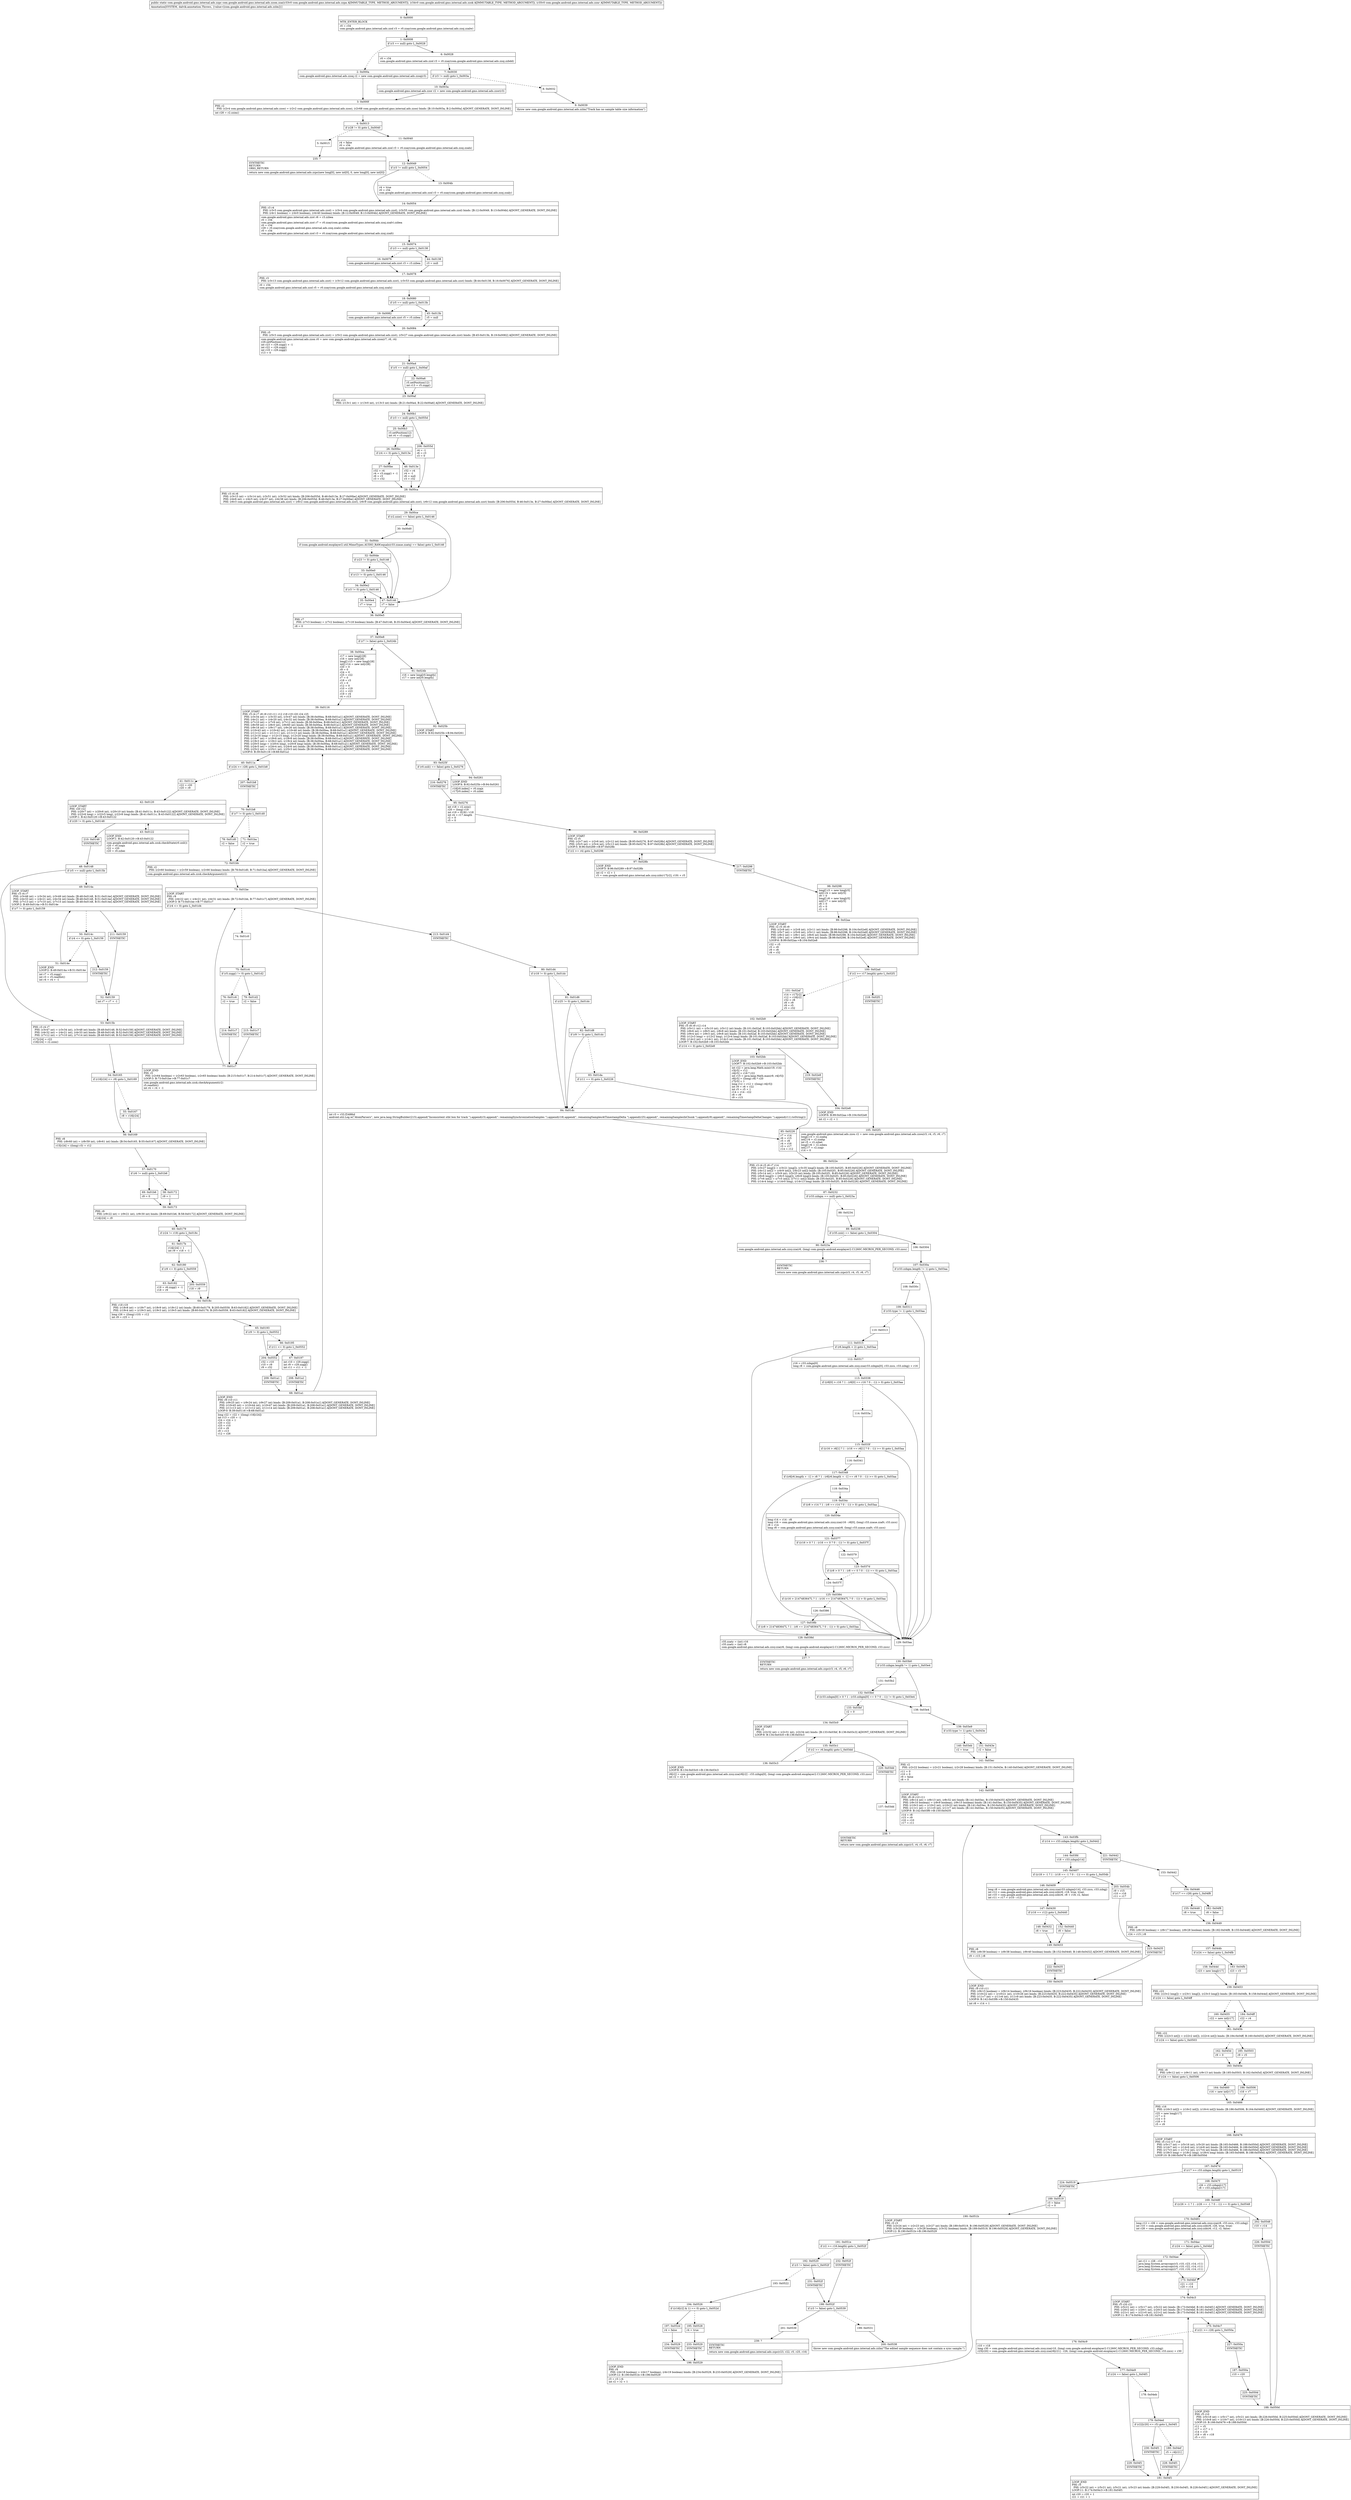 digraph "CFG forcom.google.android.gms.internal.ads.zzom.zza(Lcom\/google\/android\/gms\/internal\/ads\/zzpa;Lcom\/google\/android\/gms\/internal\/ads\/zzok;Lcom\/google\/android\/gms\/internal\/ads\/zznr;)Lcom\/google\/android\/gms\/internal\/ads\/zzpc;" {
Node_0 [shape=record,label="{0\:\ 0x0000|MTH_ENTER_BLOCK\l|r0 = r34\lcom.google.android.gms.internal.ads.zzol r3 = r0.zzay(com.google.android.gms.internal.ads.zzoj.zzalw)\l}"];
Node_1 [shape=record,label="{1\:\ 0x0008|if (r3 == null) goto L_0x0028\l}"];
Node_2 [shape=record,label="{2\:\ 0x000a|com.google.android.gms.internal.ads.zzoq r2 = new com.google.android.gms.internal.ads.zzoq(r3)\l}"];
Node_3 [shape=record,label="{3\:\ 0x000f|PHI: r2 \l  PHI: (r2v4 com.google.android.gms.internal.ads.zzoo) = (r2v2 com.google.android.gms.internal.ads.zzoo), (r2v68 com.google.android.gms.internal.ads.zzoo) binds: [B:10:0x003a, B:2:0x000a] A[DONT_GENERATE, DONT_INLINE]\l|int r28 = r2.zzim()\l}"];
Node_4 [shape=record,label="{4\:\ 0x0013|if (r28 != 0) goto L_0x0040\l}"];
Node_5 [shape=record,label="{5\:\ 0x0015}"];
Node_6 [shape=record,label="{6\:\ 0x0028|r0 = r34\lcom.google.android.gms.internal.ads.zzol r3 = r0.zzay(com.google.android.gms.internal.ads.zzoj.zzbdd)\l}"];
Node_7 [shape=record,label="{7\:\ 0x0030|if (r3 != null) goto L_0x003a\l}"];
Node_8 [shape=record,label="{8\:\ 0x0032}"];
Node_9 [shape=record,label="{9\:\ 0x0039|throw new com.google.android.gms.internal.ads.zzlm(\"Track has no sample table size information\")\l}"];
Node_10 [shape=record,label="{10\:\ 0x003a|com.google.android.gms.internal.ads.zzor r2 = new com.google.android.gms.internal.ads.zzor(r3)\l}"];
Node_11 [shape=record,label="{11\:\ 0x0040|r4 = false\lr0 = r34\lcom.google.android.gms.internal.ads.zzol r3 = r0.zzay(com.google.android.gms.internal.ads.zzoj.zzalx)\l}"];
Node_12 [shape=record,label="{12\:\ 0x0049|if (r3 != null) goto L_0x0054\l}"];
Node_13 [shape=record,label="{13\:\ 0x004b|r4 = true\lr0 = r34\lcom.google.android.gms.internal.ads.zzol r3 = r0.zzay(com.google.android.gms.internal.ads.zzoj.zzaly)\l}"];
Node_14 [shape=record,label="{14\:\ 0x0054|PHI: r3 r4 \l  PHI: (r3v5 com.google.android.gms.internal.ads.zzol) = (r3v4 com.google.android.gms.internal.ads.zzol), (r3v55 com.google.android.gms.internal.ads.zzol) binds: [B:12:0x0049, B:13:0x004b] A[DONT_GENERATE, DONT_INLINE]\l  PHI: (r4v1 boolean) = (r4v0 boolean), (r4v40 boolean) binds: [B:12:0x0049, B:13:0x004b] A[DONT_GENERATE, DONT_INLINE]\l|com.google.android.gms.internal.ads.zzst r6 = r3.zzbea\lr0 = r34\lcom.google.android.gms.internal.ads.zzst r7 = r0.zzay(com.google.android.gms.internal.ads.zzoj.zzalv).zzbea\lr0 = r34\lr29 = r0.zzay(com.google.android.gms.internal.ads.zzoj.zzals).zzbea\lr0 = r34\lcom.google.android.gms.internal.ads.zzol r3 = r0.zzay(com.google.android.gms.internal.ads.zzoj.zzalt)\l}"];
Node_15 [shape=record,label="{15\:\ 0x0074|if (r3 == null) goto L_0x0138\l}"];
Node_16 [shape=record,label="{16\:\ 0x0076|com.google.android.gms.internal.ads.zzst r3 = r3.zzbea\l}"];
Node_17 [shape=record,label="{17\:\ 0x0078|PHI: r3 \l  PHI: (r3v13 com.google.android.gms.internal.ads.zzst) = (r3v12 com.google.android.gms.internal.ads.zzst), (r3v53 com.google.android.gms.internal.ads.zzst) binds: [B:44:0x0138, B:16:0x0076] A[DONT_GENERATE, DONT_INLINE]\l|r0 = r34\lcom.google.android.gms.internal.ads.zzol r5 = r0.zzay(com.google.android.gms.internal.ads.zzoj.zzalu)\l}"];
Node_18 [shape=record,label="{18\:\ 0x0080|if (r5 == null) goto L_0x013b\l}"];
Node_19 [shape=record,label="{19\:\ 0x0082|com.google.android.gms.internal.ads.zzst r5 = r5.zzbea\l}"];
Node_20 [shape=record,label="{20\:\ 0x0084|PHI: r5 \l  PHI: (r5v3 com.google.android.gms.internal.ads.zzst) = (r5v2 com.google.android.gms.internal.ads.zzst), (r5v27 com.google.android.gms.internal.ads.zzst) binds: [B:45:0x013b, B:19:0x0082] A[DONT_GENERATE, DONT_INLINE]\l|com.google.android.gms.internal.ads.zzon r0 = new com.google.android.gms.internal.ads.zzon(r7, r6, r4)\lr29.setPosition(12)\lint r23 = r29.zzgg() + \-1\lint r22 = r29.zzgg()\lint r19 = r29.zzgg()\lr13 = 0\l}"];
Node_21 [shape=record,label="{21\:\ 0x00a4|if (r5 == null) goto L_0x00af\l}"];
Node_22 [shape=record,label="{22\:\ 0x00a6|r5.setPosition(12)\lint r13 = r5.zzgg()\l}"];
Node_23 [shape=record,label="{23\:\ 0x00af|PHI: r13 \l  PHI: (r13v1 int) = (r13v0 int), (r13v3 int) binds: [B:21:0x00a4, B:22:0x00a6] A[DONT_GENERATE, DONT_INLINE]\l}"];
Node_24 [shape=record,label="{24\:\ 0x00b1|if (r3 == null) goto L_0x055d\l}"];
Node_25 [shape=record,label="{25\:\ 0x00b3|r3.setPosition(12)\lint r4 = r3.zzgg()\l}"];
Node_26 [shape=record,label="{26\:\ 0x00bc|if (r4 \<= 0) goto L_0x013e\l}"];
Node_27 [shape=record,label="{27\:\ 0x00be|r32 = r4\lr4 = r3.zzgg() + \-1\lr6 = r3\lr3 = r32\l}"];
Node_28 [shape=record,label="{28\:\ 0x00ca|PHI: r3 r4 r6 \l  PHI: (r3v15 int) = (r3v14 int), (r3v51 int), (r3v52 int) binds: [B:206:0x055d, B:46:0x013e, B:27:0x00be] A[DONT_GENERATE, DONT_INLINE]\l  PHI: (r4v6 int) = (r4v5 int), (r4v37 int), (r4v38 int) binds: [B:206:0x055d, B:46:0x013e, B:27:0x00be] A[DONT_GENERATE, DONT_INLINE]\l  PHI: (r6v3 com.google.android.gms.internal.ads.zzst) = (r6v2 com.google.android.gms.internal.ads.zzst), (r6v9 com.google.android.gms.internal.ads.zzst), (r6v12 com.google.android.gms.internal.ads.zzst) binds: [B:206:0x055d, B:46:0x013e, B:27:0x00be] A[DONT_GENERATE, DONT_INLINE]\l}"];
Node_29 [shape=record,label="{29\:\ 0x00ce|if (r2.zzio() == false) goto L_0x0146\l}"];
Node_30 [shape=record,label="{30\:\ 0x00d0}"];
Node_31 [shape=record,label="{31\:\ 0x00dc|if (com.google.android.exoplayer2.util.MimeTypes.AUDIO_RAW.equals(r33.zzaue.zzatq) == false) goto L_0x0146\l}"];
Node_32 [shape=record,label="{32\:\ 0x00de|if (r23 != 0) goto L_0x0146\l}"];
Node_33 [shape=record,label="{33\:\ 0x00e0|if (r13 != 0) goto L_0x0146\l}"];
Node_34 [shape=record,label="{34\:\ 0x00e2|if (r3 != 0) goto L_0x0146\l}"];
Node_35 [shape=record,label="{35\:\ 0x00e4|r7 = true\l}"];
Node_36 [shape=record,label="{36\:\ 0x00e5|PHI: r7 \l  PHI: (r7v3 boolean) = (r7v2 boolean), (r7v18 boolean) binds: [B:47:0x0146, B:35:0x00e4] A[DONT_GENERATE, DONT_INLINE]\l|r8 = 0\l}"];
Node_37 [shape=record,label="{37\:\ 0x00e8|if (r7 != false) goto L_0x024b\l}"];
Node_38 [shape=record,label="{38\:\ 0x00ea|r17 = new long[r28]\lr16 = new int[r28]\llong[] r15 = new long[r28]\lint[] r14 = new int[r28]\lr20 = 0\lr9 = 0\lr24 = 0\lr25 = r22\lr7 = 0\lr18 = r3\lr3 = 0\lr12 = 0\lr10 = r19\lr11 = r23\lr19 = r4\lr4 = r13\l}"];
Node_39 [shape=record,label="{39\:\ 0x0116|LOOP_START\lPHI: r3 r4 r7 r8 r9 r10 r11 r12 r18 r19 r20 r24 r25 \l  PHI: (r3v34 int) = (r3v33 int), (r3v47 int) binds: [B:38:0x00ea, B:68:0x01a1] A[DONT_GENERATE, DONT_INLINE]\l  PHI: (r4v21 int) = (r4v20 int), (r4v32 int) binds: [B:38:0x00ea, B:68:0x01a1] A[DONT_GENERATE, DONT_INLINE]\l  PHI: (r7v10 int) = (r7v9 int), (r7v12 int) binds: [B:38:0x00ea, B:68:0x01a1] A[DONT_GENERATE, DONT_INLINE]\l  PHI: (r8v59 int) = (r8v0 int), (r8v60 int) binds: [B:38:0x00ea, B:68:0x01a1] A[DONT_GENERATE, DONT_INLINE]\l  PHI: (r9v18 int) = (r9v17 int), (r9v26 int) binds: [B:38:0x00ea, B:68:0x01a1] A[DONT_GENERATE, DONT_INLINE]\l  PHI: (r10v43 int) = (r10v42 int), (r10v46 int) binds: [B:38:0x00ea, B:68:0x01a1] A[DONT_GENERATE, DONT_INLINE]\l  PHI: (r11v12 int) = (r11v11 int), (r11v13 int) binds: [B:38:0x00ea, B:68:0x01a1] A[DONT_GENERATE, DONT_INLINE]\l  PHI: (r12v16 long) = (r12v15 long), (r12v20 long) binds: [B:38:0x00ea, B:68:0x01a1] A[DONT_GENERATE, DONT_INLINE]\l  PHI: (r18v7 int) = (r18v6 int), (r18v8 int) binds: [B:38:0x00ea, B:68:0x01a1] A[DONT_GENERATE, DONT_INLINE]\l  PHI: (r19v3 int) = (r19v2 int), (r19v4 int) binds: [B:38:0x00ea, B:68:0x01a1] A[DONT_GENERATE, DONT_INLINE]\l  PHI: (r20v5 long) = (r20v4 long), (r20v8 long) binds: [B:38:0x00ea, B:68:0x01a1] A[DONT_GENERATE, DONT_INLINE]\l  PHI: (r24v5 int) = (r24v4 int), (r24v6 int) binds: [B:38:0x00ea, B:68:0x01a1] A[DONT_GENERATE, DONT_INLINE]\l  PHI: (r25v2 int) = (r25v1 int), (r25v3 int) binds: [B:38:0x00ea, B:68:0x01a1] A[DONT_GENERATE, DONT_INLINE]\lLOOP:0: B:39:0x0116\-\>B:68:0x01a1\l}"];
Node_40 [shape=record,label="{40\:\ 0x011a|if (r24 \>= r28) goto L_0x01b8\l}"];
Node_41 [shape=record,label="{41\:\ 0x011c|r22 = r20\lr20 = r9\l}"];
Node_42 [shape=record,label="{42\:\ 0x0120|LOOP_START\lPHI: r20 r22 \l  PHI: (r20v7 int) = (r20v6 int), (r20v10 int) binds: [B:41:0x011c, B:43:0x0122] A[DONT_GENERATE, DONT_INLINE]\l  PHI: (r22v6 long) = (r22v5 long), (r22v8 long) binds: [B:41:0x011c, B:43:0x0122] A[DONT_GENERATE, DONT_INLINE]\lLOOP:1: B:42:0x0120\-\>B:43:0x0122\l|if (r20 != 0) goto L_0x0148\l}"];
Node_43 [shape=record,label="{43\:\ 0x0122|LOOP_END\lLOOP:1: B:42:0x0120\-\>B:43:0x0122\l|com.google.android.gms.internal.ads.zzsk.checkState(r0.zzil())\lr20 = r0.zzajx\lr22 = r20\lr20 = r0.zzbei\l}"];
Node_44 [shape=record,label="{44\:\ 0x0138|r3 = null\l}"];
Node_45 [shape=record,label="{45\:\ 0x013b|r5 = null\l}"];
Node_46 [shape=record,label="{46\:\ 0x013e|r32 = r4\lr4 = \-1\lr6 = null\lr3 = r32\l}"];
Node_47 [shape=record,label="{47\:\ 0x0146|r7 = false\l}"];
Node_48 [shape=record,label="{48\:\ 0x0148|if (r5 == null) goto L_0x015b\l}"];
Node_49 [shape=record,label="{49\:\ 0x014a|LOOP_START\lPHI: r3 r4 r7 \l  PHI: (r3v48 int) = (r3v34 int), (r3v49 int) binds: [B:48:0x0148, B:51:0x014e] A[DONT_GENERATE, DONT_INLINE]\l  PHI: (r4v33 int) = (r4v21 int), (r4v34 int) binds: [B:48:0x0148, B:51:0x014e] A[DONT_GENERATE, DONT_INLINE]\l  PHI: (r7v13 int) = (r7v10 int), (r7v15 int) binds: [B:48:0x0148, B:51:0x014e] A[DONT_GENERATE, DONT_INLINE]\lLOOP:2: B:49:0x014a\-\>B:51:0x014e\l|if (r7 != 0) goto L_0x0159\l}"];
Node_50 [shape=record,label="{50\:\ 0x014c|if (r4 \<= 0) goto L_0x0159\l}"];
Node_51 [shape=record,label="{51\:\ 0x014e|LOOP_END\lLOOP:2: B:49:0x014a\-\>B:51:0x014e\l|int r7 = r5.zzgg()\lint r3 = r5.readInt()\lint r4 = r4 + \-1\l}"];
Node_52 [shape=record,label="{52\:\ 0x0159|int r7 = r7 + \-1\l}"];
Node_53 [shape=record,label="{53\:\ 0x015b|PHI: r3 r4 r7 \l  PHI: (r3v47 int) = (r3v34 int), (r3v48 int) binds: [B:48:0x0148, B:52:0x0159] A[DONT_GENERATE, DONT_INLINE]\l  PHI: (r4v32 int) = (r4v21 int), (r4v33 int) binds: [B:48:0x0148, B:52:0x0159] A[DONT_GENERATE, DONT_INLINE]\l  PHI: (r7v12 int) = (r7v10 int), (r7v14 int) binds: [B:48:0x0148, B:52:0x0159] A[DONT_GENERATE, DONT_INLINE]\l|r17[r24] = r22\lr16[r24] = r2.zzin()\l}"];
Node_54 [shape=record,label="{54\:\ 0x0165|if (r16[r24] \<= r8) goto L_0x0169\l}"];
Node_55 [shape=record,label="{55\:\ 0x0167|r8 = r16[r24]\l}"];
Node_56 [shape=record,label="{56\:\ 0x0169|PHI: r8 \l  PHI: (r8v60 int) = (r8v59 int), (r8v61 int) binds: [B:54:0x0165, B:55:0x0167] A[DONT_GENERATE, DONT_INLINE]\l|r15[r24] = ((long) r3) + r12\l}"];
Node_57 [shape=record,label="{57\:\ 0x0170|if (r6 != null) goto L_0x01b6\l}"];
Node_58 [shape=record,label="{58\:\ 0x0172|r9 = 1\l}"];
Node_59 [shape=record,label="{59\:\ 0x0173|PHI: r9 \l  PHI: (r9v22 int) = (r9v21 int), (r9v30 int) binds: [B:69:0x01b6, B:58:0x0172] A[DONT_GENERATE, DONT_INLINE]\l|r14[r24] = r9\l}"];
Node_60 [shape=record,label="{60\:\ 0x0179|if (r24 != r19) goto L_0x018c\l}"];
Node_61 [shape=record,label="{61\:\ 0x017b|r14[r24] = 1\lint r9 = r18 + \-1\l}"];
Node_62 [shape=record,label="{62\:\ 0x0180|if (r9 \<= 0) goto L_0x0559\l}"];
Node_63 [shape=record,label="{63\:\ 0x0182|r19 = r6.zzgg() + \-1\lr18 = r9\l}"];
Node_64 [shape=record,label="{64\:\ 0x018c|PHI: r18 r19 \l  PHI: (r18v8 int) = (r18v7 int), (r18v9 int), (r18v12 int) binds: [B:60:0x0179, B:205:0x0559, B:63:0x0182] A[DONT_GENERATE, DONT_INLINE]\l  PHI: (r19v4 int) = (r19v3 int), (r19v3 int), (r19v5 int) binds: [B:60:0x0179, B:205:0x0559, B:63:0x0182] A[DONT_GENERATE, DONT_INLINE]\l|long r26 = ((long) r10) + r12\lint r9 = r25 + \-1\l}"];
Node_65 [shape=record,label="{65\:\ 0x0193|if (r9 != 0) goto L_0x0552\l}"];
Node_66 [shape=record,label="{66\:\ 0x0195|if (r11 \<= 0) goto L_0x0552\l}"];
Node_67 [shape=record,label="{67\:\ 0x0197|int r10 = r29.zzgg()\lint r9 = r29.zzgg()\lint r11 = r11 + \-1\l}"];
Node_68 [shape=record,label="{68\:\ 0x01a1|LOOP_END\lPHI: r9 r10 r11 \l  PHI: (r9v25 int) = (r9v24 int), (r9v27 int) binds: [B:209:0x01a1, B:208:0x01a1] A[DONT_GENERATE, DONT_INLINE]\l  PHI: (r10v45 int) = (r10v44 int), (r10v47 int) binds: [B:209:0x01a1, B:208:0x01a1] A[DONT_GENERATE, DONT_INLINE]\l  PHI: (r11v13 int) = (r11v12 int), (r11v14 int) binds: [B:209:0x01a1, B:208:0x01a1] A[DONT_GENERATE, DONT_INLINE]\lLOOP:0: B:39:0x0116\-\>B:68:0x01a1\l|long r22 = r22 + ((long) r16[r24])\lint r13 = r20 + \-1\lr24 = r24 + 1\lr20 = r22\lr25 = r10\lr10 = r9\lr9 = r13\lr12 = r26\l}"];
Node_69 [shape=record,label="{69\:\ 0x01b6|r9 = 0\l}"];
Node_70 [shape=record,label="{70\:\ 0x01b8|if (r7 != 0) goto L_0x01d0\l}"];
Node_71 [shape=record,label="{71\:\ 0x01ba|r2 = true\l}"];
Node_72 [shape=record,label="{72\:\ 0x01bb|PHI: r2 \l  PHI: (r2v60 boolean) = (r2v59 boolean), (r2v66 boolean) binds: [B:78:0x01d0, B:71:0x01ba] A[DONT_GENERATE, DONT_INLINE]\l|com.google.android.gms.internal.ads.zzsk.checkArgument(r2)\l}"];
Node_73 [shape=record,label="{73\:\ 0x01be|LOOP_START\lPHI: r4 \l  PHI: (r4v22 int) = (r4v21 int), (r4v31 int) binds: [B:72:0x01bb, B:77:0x01c7] A[DONT_GENERATE, DONT_INLINE]\lLOOP:3: B:73:0x01be\-\>B:77:0x01c7\l|if (r4 \<= 0) goto L_0x01d4\l}"];
Node_74 [shape=record,label="{74\:\ 0x01c0}"];
Node_75 [shape=record,label="{75\:\ 0x01c4|if (r5.zzgg() != 0) goto L_0x01d2\l}"];
Node_76 [shape=record,label="{76\:\ 0x01c6|r2 = true\l}"];
Node_77 [shape=record,label="{77\:\ 0x01c7|LOOP_END\lPHI: r2 \l  PHI: (r2v64 boolean) = (r2v63 boolean), (r2v65 boolean) binds: [B:215:0x01c7, B:214:0x01c7] A[DONT_GENERATE, DONT_INLINE]\lLOOP:3: B:73:0x01be\-\>B:77:0x01c7\l|com.google.android.gms.internal.ads.zzsk.checkArgument(r2)\lr5.readInt()\lint r4 = r4 + \-1\l}"];
Node_78 [shape=record,label="{78\:\ 0x01d0|r2 = false\l}"];
Node_79 [shape=record,label="{79\:\ 0x01d2|r2 = false\l}"];
Node_80 [shape=record,label="{80\:\ 0x01d4|if (r18 != 0) goto L_0x01dc\l}"];
Node_81 [shape=record,label="{81\:\ 0x01d6|if (r25 != 0) goto L_0x01dc\l}"];
Node_82 [shape=record,label="{82\:\ 0x01d8|if (r9 != 0) goto L_0x01dc\l}"];
Node_83 [shape=record,label="{83\:\ 0x01da|if (r11 == 0) goto L_0x0226\l}"];
Node_84 [shape=record,label="{84\:\ 0x01dc|int r3 = r33.f2488id\landroid.util.Log.w(\"AtomParsers\", new java.lang.StringBuilder(215).append(\"Inconsistent stbl box for track \").append(r3).append(\": remainingSynchronizationSamples \").append(r18).append(\", remainingSamplesAtTimestampDelta \").append(r25).append(\", remainingSamplesInChunk \").append(r9).append(\", remainingTimestampDeltaChanges \").append(r11).toString())\l}"];
Node_85 [shape=record,label="{85\:\ 0x0226|r7 = r14\lr6 = r15\lr5 = r8\lr4 = r16\lr3 = r17\lr14 = r12\l}"];
Node_86 [shape=record,label="{86\:\ 0x022e|PHI: r3 r4 r5 r6 r7 r14 \l  PHI: (r3v27 long[]) = (r3v21 long[]), (r3v35 long[]) binds: [B:105:0x02f1, B:85:0x0226] A[DONT_GENERATE, DONT_INLINE]\l  PHI: (r4v12 int[]) = (r4v9 int[]), (r4v23 int[]) binds: [B:105:0x02f1, B:85:0x0226] A[DONT_GENERATE, DONT_INLINE]\l  PHI: (r5v14 int) = (r5v9 int), (r5v25 int) binds: [B:105:0x02f1, B:85:0x0226] A[DONT_GENERATE, DONT_INLINE]\l  PHI: (r6v6 long[]) = (r6v5 long[]), (r6v8 long[]) binds: [B:105:0x02f1, B:85:0x0226] A[DONT_GENERATE, DONT_INLINE]\l  PHI: (r7v6 int[]) = (r7v5 int[]), (r7v11 int[]) binds: [B:105:0x02f1, B:85:0x0226] A[DONT_GENERATE, DONT_INLINE]\l  PHI: (r14v4 long) = (r14v0 long), (r14v13 long) binds: [B:105:0x02f1, B:85:0x0226] A[DONT_GENERATE, DONT_INLINE]\l}"];
Node_87 [shape=record,label="{87\:\ 0x0232|if (r33.zzbgm == null) goto L_0x023a\l}"];
Node_88 [shape=record,label="{88\:\ 0x0234}"];
Node_89 [shape=record,label="{89\:\ 0x0238|if (r35.zzii() == false) goto L_0x0304\l}"];
Node_90 [shape=record,label="{90\:\ 0x023a|com.google.android.gms.internal.ads.zzsy.zza(r6, (long) com.google.android.exoplayer2.C1260C.MICROS_PER_SECOND, r33.zzcs)\l}"];
Node_91 [shape=record,label="{91\:\ 0x024b|r16 = new long[r0.length]\lr17 = new int[r0.length]\l}"];
Node_92 [shape=record,label="{92\:\ 0x025b|LOOP_START\lLOOP:4: B:92:0x025b\-\>B:94:0x0261\l}"];
Node_93 [shape=record,label="{93\:\ 0x025f|if (r0.zzil() == false) goto L_0x0276\l}"];
Node_94 [shape=record,label="{94\:\ 0x0261|LOOP_END\lLOOP:4: B:92:0x025b\-\>B:94:0x0261\l|r16[r0.index] = r0.zzajx\lr17[r0.index] = r0.zzbei\l}"];
Node_95 [shape=record,label="{95\:\ 0x0276|int r18 = r2.zzin()\lr20 = (long) r19\lint r19 = 8192 \/ r18\lint r4 = r17.length\lr2 = 0\lr5 = 0\l}"];
Node_96 [shape=record,label="{96\:\ 0x0289|LOOP_START\lPHI: r2 r5 \l  PHI: (r2v7 int) = (r2v6 int), (r2v12 int) binds: [B:95:0x0276, B:97:0x028b] A[DONT_GENERATE, DONT_INLINE]\l  PHI: (r5v5 int) = (r5v4 int), (r5v13 int) binds: [B:95:0x0276, B:97:0x028b] A[DONT_GENERATE, DONT_INLINE]\lLOOP:5: B:96:0x0289\-\>B:97:0x028b\l|if (r2 \>= r4) goto L_0x0298\l}"];
Node_97 [shape=record,label="{97\:\ 0x028b|LOOP_END\lLOOP:5: B:96:0x0289\-\>B:97:0x028b\l|int r2 = r2 + 1\lr5 = com.google.android.gms.internal.ads.zzsy.zzb(r17[r2], r19) + r5\l}"];
Node_98 [shape=record,label="{98\:\ 0x0298|long[] r3 = new long[r5]\lint[] r4 = new int[r5]\lr9 = 0\llong[] r6 = new long[r5]\lint[] r7 = new int[r5]\lr8 = 0\lr5 = 0\lr2 = 0\l}"];
Node_99 [shape=record,label="{99\:\ 0x02aa|LOOP_START\lPHI: r2 r5 r8 r9 \l  PHI: (r2v9 int) = (r2v8 int), (r2v11 int) binds: [B:98:0x0298, B:104:0x02e8] A[DONT_GENERATE, DONT_INLINE]\l  PHI: (r5v7 int) = (r5v6 int), (r5v11 int) binds: [B:98:0x0298, B:104:0x02e8] A[DONT_GENERATE, DONT_INLINE]\l  PHI: (r8v2 int) = (r8v1 int), (r8v6 int) binds: [B:98:0x0298, B:104:0x02e8] A[DONT_GENERATE, DONT_INLINE]\l  PHI: (r9v1 int) = (r9v0 int), (r9v4 int) binds: [B:98:0x0298, B:104:0x02e8] A[DONT_GENERATE, DONT_INLINE]\lLOOP:6: B:99:0x02aa\-\>B:104:0x02e8\l|r32 = r5\lr5 = r9\lr9 = r8\lr8 = r32\l}"];
Node_100 [shape=record,label="{100\:\ 0x02ad|if (r2 \>= r17.length) goto L_0x02f1\l}"];
Node_101 [shape=record,label="{101\:\ 0x02af|r14 = r17[r2]\lr12 = r16[r2]\lr32 = r8\lr8 = r9\lr9 = r5\lr5 = r32\l}"];
Node_102 [shape=record,label="{102\:\ 0x02b9|LOOP_START\lPHI: r5 r8 r9 r12 r14 \l  PHI: (r5v11 int) = (r5v10 int), (r5v12 int) binds: [B:101:0x02af, B:103:0x02bb] A[DONT_GENERATE, DONT_INLINE]\l  PHI: (r8v6 int) = (r8v5 int), (r8v8 int) binds: [B:101:0x02af, B:103:0x02bb] A[DONT_GENERATE, DONT_INLINE]\l  PHI: (r9v4 int) = (r9v3 int), (r9v8 int) binds: [B:101:0x02af, B:103:0x02bb] A[DONT_GENERATE, DONT_INLINE]\l  PHI: (r12v3 long) = (r12v2 long), (r12v4 long) binds: [B:101:0x02af, B:103:0x02bb] A[DONT_GENERATE, DONT_INLINE]\l  PHI: (r14v2 int) = (r14v1 int), (r14v3 int) binds: [B:101:0x02af, B:103:0x02bb] A[DONT_GENERATE, DONT_INLINE]\lLOOP:7: B:102:0x02b9\-\>B:103:0x02bb\l|if (r14 \<= 0) goto L_0x02e8\l}"];
Node_103 [shape=record,label="{103\:\ 0x02bb|LOOP_END\lLOOP:7: B:102:0x02b9\-\>B:103:0x02bb\l|int r22 = java.lang.Math.min(r19, r14)\lr3[r5] = r12\lr4[r5] = r18 * r22\lint r15 = java.lang.Math.max(r9, r4[r5])\lr6[r5] = ((long) r8) * r20\lr7[r5] = 1\llong r12 = r12 + ((long) r4[r5])\lint r9 = r8 + r22\lint r5 = r5 + 1\lr14 = r14 \- r22\lr8 = r9\lr9 = r15\l}"];
Node_104 [shape=record,label="{104\:\ 0x02e8|LOOP_END\lLOOP:6: B:99:0x02aa\-\>B:104:0x02e8\l|int r2 = r2 + 1\l}"];
Node_105 [shape=record,label="{105\:\ 0x02f1|com.google.android.gms.internal.ads.zzou r2 = new com.google.android.gms.internal.ads.zzou(r3, r4, r5, r6, r7)\llong[] r3 = r2.zzahq\lint[] r4 = r2.zzahp\lint r5 = r2.zzbet\llong[] r6 = r2.zzbeu\lint[] r7 = r2.zzajr\lr14 = 0\l}"];
Node_106 [shape=record,label="{106\:\ 0x0304}"];
Node_107 [shape=record,label="{107\:\ 0x030a|if (r33.zzbgm.length != 1) goto L_0x03aa\l}"];
Node_108 [shape=record,label="{108\:\ 0x030c}"];
Node_109 [shape=record,label="{109\:\ 0x0311|if (r33.type != 1) goto L_0x03aa\l}"];
Node_110 [shape=record,label="{110\:\ 0x0313}"];
Node_111 [shape=record,label="{111\:\ 0x0315|if (r6.length \< 2) goto L_0x03aa\l}"];
Node_112 [shape=record,label="{112\:\ 0x0317|r16 = r33.zzbgn[0]\llong r8 = com.google.android.gms.internal.ads.zzsy.zza(r33.zzbgm[0], r33.zzcs, r33.zzbgj) + r16\l}"];
Node_113 [shape=record,label="{113\:\ 0x0338|if ((r6[0] \> r16 ? 1 : (r6[0] == r16 ? 0 : \-1)) \> 0) goto L_0x03aa\l}"];
Node_114 [shape=record,label="{114\:\ 0x033a}"];
Node_115 [shape=record,label="{115\:\ 0x033f|if ((r16 \> r6[1] ? 1 : (r16 == r6[1] ? 0 : \-1)) \>= 0) goto L_0x03aa\l}"];
Node_116 [shape=record,label="{116\:\ 0x0341}"];
Node_117 [shape=record,label="{117\:\ 0x0348|if ((r6[r6.length + \-1] \> r8 ? 1 : (r6[r6.length + \-1] == r8 ? 0 : \-1)) \>= 0) goto L_0x03aa\l}"];
Node_118 [shape=record,label="{118\:\ 0x034a}"];
Node_119 [shape=record,label="{119\:\ 0x034c|if ((r8 \> r14 ? 1 : (r8 == r14 ? 0 : \-1)) \> 0) goto L_0x03aa\l}"];
Node_120 [shape=record,label="{120\:\ 0x034e|long r14 = r14 \- r8\llong r16 = com.google.android.gms.internal.ads.zzsy.zza(r16 \- r6[0], (long) r33.zzaue.zzafv, r33.zzcs)\lr8 = r14\llong r8 = com.google.android.gms.internal.ads.zzsy.zza(r8, (long) r33.zzaue.zzafv, r33.zzcs)\l}"];
Node_121 [shape=record,label="{121\:\ 0x0377|if ((r16 \> 0 ? 1 : (r16 == 0 ? 0 : \-1)) != 0) goto L_0x037f\l}"];
Node_122 [shape=record,label="{122\:\ 0x0379}"];
Node_123 [shape=record,label="{123\:\ 0x037d|if ((r8 \> 0 ? 1 : (r8 == 0 ? 0 : \-1)) == 0) goto L_0x03aa\l}"];
Node_124 [shape=record,label="{124\:\ 0x037f}"];
Node_125 [shape=record,label="{125\:\ 0x0384|if ((r16 \> 2147483647L ? 1 : (r16 == 2147483647L ? 0 : \-1)) \> 0) goto L_0x03aa\l}"];
Node_126 [shape=record,label="{126\:\ 0x0386}"];
Node_127 [shape=record,label="{127\:\ 0x038b|if ((r8 \> 2147483647L ? 1 : (r8 == 2147483647L ? 0 : \-1)) \> 0) goto L_0x03aa\l}"];
Node_128 [shape=record,label="{128\:\ 0x038d|r35.zzaty = (int) r16\lr35.zzatz = (int) r8\lcom.google.android.gms.internal.ads.zzsy.zza(r6, (long) com.google.android.exoplayer2.C1260C.MICROS_PER_SECOND, r33.zzcs)\l}"];
Node_129 [shape=record,label="{129\:\ 0x03aa}"];
Node_130 [shape=record,label="{130\:\ 0x03b0|if (r33.zzbgm.length != 1) goto L_0x03e4\l}"];
Node_131 [shape=record,label="{131\:\ 0x03b2}"];
Node_132 [shape=record,label="{132\:\ 0x03bd|if ((r33.zzbgm[0] \> 0 ? 1 : (r33.zzbgm[0] == 0 ? 0 : \-1)) != 0) goto L_0x03e4\l}"];
Node_133 [shape=record,label="{133\:\ 0x03bf|r2 = 0\l}"];
Node_134 [shape=record,label="{134\:\ 0x03c0|LOOP_START\lPHI: r2 \l  PHI: (r2v32 int) = (r2v31 int), (r2v34 int) binds: [B:133:0x03bf, B:136:0x03c3] A[DONT_GENERATE, DONT_INLINE]\lLOOP:8: B:134:0x03c0\-\>B:136:0x03c3\l}"];
Node_135 [shape=record,label="{135\:\ 0x03c1|if (r2 \>= r6.length) goto L_0x03dd\l}"];
Node_136 [shape=record,label="{136\:\ 0x03c3|LOOP_END\lLOOP:8: B:134:0x03c0\-\>B:136:0x03c3\l|r6[r2] = com.google.android.gms.internal.ads.zzsy.zza(r6[r2] \- r33.zzbgn[0], (long) com.google.android.exoplayer2.C1260C.MICROS_PER_SECOND, r33.zzcs)\lint r2 = r2 + 1\l}"];
Node_137 [shape=record,label="{137\:\ 0x03dd}"];
Node_138 [shape=record,label="{138\:\ 0x03e4}"];
Node_139 [shape=record,label="{139\:\ 0x03e9|if (r33.type != 1) goto L_0x043e\l}"];
Node_140 [shape=record,label="{140\:\ 0x03eb|r2 = true\l}"];
Node_141 [shape=record,label="{141\:\ 0x03ec|PHI: r2 \l  PHI: (r2v22 boolean) = (r2v21 boolean), (r2v28 boolean) binds: [B:151:0x043e, B:140:0x03eb] A[DONT_GENERATE, DONT_INLINE]\l|r11 = 0\lr10 = 0\lr9 = false\lr8 = 0\l}"];
Node_142 [shape=record,label="{142\:\ 0x03f6|LOOP_START\lPHI: r8 r9 r10 r11 \l  PHI: (r8v14 int) = (r8v13 int), (r8v32 int) binds: [B:141:0x03ec, B:150:0x0435] A[DONT_GENERATE, DONT_INLINE]\l  PHI: (r9v10 boolean) = (r9v9 boolean), (r9v15 boolean) binds: [B:141:0x03ec, B:150:0x0435] A[DONT_GENERATE, DONT_INLINE]\l  PHI: (r10v3 int) = (r10v2 int), (r10v22 int) binds: [B:141:0x03ec, B:150:0x0435] A[DONT_GENERATE, DONT_INLINE]\l  PHI: (r11v1 int) = (r11v0 int), (r11v7 int) binds: [B:141:0x03ec, B:150:0x0435] A[DONT_GENERATE, DONT_INLINE]\lLOOP:9: B:142:0x03f6\-\>B:150:0x0435\l|r14 = r8\lr15 = r9\lr16 = r10\lr17 = r11\l}"];
Node_143 [shape=record,label="{143\:\ 0x03fb|if (r14 \>= r33.zzbgm.length) goto L_0x0442\l}"];
Node_144 [shape=record,label="{144\:\ 0x03fd|r18 = r33.zzbgn[r14]\l}"];
Node_145 [shape=record,label="{145\:\ 0x0407|if ((r18 \> \-1 ? 1 : (r18 == \-1 ? 0 : \-1)) == 0) goto L_0x054b\l}"];
Node_146 [shape=record,label="{146\:\ 0x0409|long r8 = com.google.android.gms.internal.ads.zzsy.zza(r33.zzbgm[r14], r33.zzcs, r33.zzbgj)\lint r12 = com.google.android.gms.internal.ads.zzsy.zzb(r6, r18, true, true)\lint r10 = com.google.android.gms.internal.ads.zzsy.zzb(r6, r8 + r18, r2, false)\lint r11 = r17 + (r10 \- r12)\l}"];
Node_147 [shape=record,label="{147\:\ 0x0430|if (r16 == r12) goto L_0x0440\l}"];
Node_148 [shape=record,label="{148\:\ 0x0432|r8 = true\l}"];
Node_149 [shape=record,label="{149\:\ 0x0433|PHI: r8 \l  PHI: (r8v39 boolean) = (r8v38 boolean), (r8v40 boolean) binds: [B:152:0x0440, B:148:0x0432] A[DONT_GENERATE, DONT_INLINE]\l|r9 = r15 \| r8\l}"];
Node_150 [shape=record,label="{150\:\ 0x0435|LOOP_END\lPHI: r9 r10 r11 \l  PHI: (r9v15 boolean) = (r9v14 boolean), (r9v16 boolean) binds: [B:223:0x0435, B:222:0x0435] A[DONT_GENERATE, DONT_INLINE]\l  PHI: (r10v22 int) = (r10v21 int), (r10v26 int) binds: [B:223:0x0435, B:222:0x0435] A[DONT_GENERATE, DONT_INLINE]\l  PHI: (r11v7 int) = (r11v6 int), (r11v9 int) binds: [B:223:0x0435, B:222:0x0435] A[DONT_GENERATE, DONT_INLINE]\lLOOP:9: B:142:0x03f6\-\>B:150:0x0435\l|int r8 = r14 + 1\l}"];
Node_151 [shape=record,label="{151\:\ 0x043e|r2 = false\l}"];
Node_152 [shape=record,label="{152\:\ 0x0440|r8 = false\l}"];
Node_153 [shape=record,label="{153\:\ 0x0442}"];
Node_154 [shape=record,label="{154\:\ 0x0446|if (r17 == r28) goto L_0x04f8\l}"];
Node_155 [shape=record,label="{155\:\ 0x0448|r8 = true\l}"];
Node_156 [shape=record,label="{156\:\ 0x0449|PHI: r8 \l  PHI: (r8v18 boolean) = (r8v17 boolean), (r8v28 boolean) binds: [B:182:0x04f8, B:155:0x0448] A[DONT_GENERATE, DONT_INLINE]\l|r24 = r15 \| r8\l}"];
Node_157 [shape=record,label="{157\:\ 0x044b|if (r24 == false) goto L_0x04fb\l}"];
Node_158 [shape=record,label="{158\:\ 0x044d|r23 = new long[r17]\l}"];
Node_159 [shape=record,label="{159\:\ 0x0453|PHI: r23 \l  PHI: (r23v2 long[]) = (r23v1 long[]), (r23v3 long[]) binds: [B:183:0x04fb, B:158:0x044d] A[DONT_GENERATE, DONT_INLINE]\l|if (r24 == false) goto L_0x04ff\l}"];
Node_160 [shape=record,label="{160\:\ 0x0455|r22 = new int[r17]\l}"];
Node_161 [shape=record,label="{161\:\ 0x045b|PHI: r22 \l  PHI: (r22v3 int[]) = (r22v2 int[]), (r22v4 int[]) binds: [B:184:0x04ff, B:160:0x0455] A[DONT_GENERATE, DONT_INLINE]\l|if (r24 == false) goto L_0x0503\l}"];
Node_162 [shape=record,label="{162\:\ 0x045d|r9 = 0\l}"];
Node_163 [shape=record,label="{163\:\ 0x045e|PHI: r9 \l  PHI: (r9v12 int) = (r9v11 int), (r9v13 int) binds: [B:185:0x0503, B:162:0x045d] A[DONT_GENERATE, DONT_INLINE]\l|if (r24 == false) goto L_0x0506\l}"];
Node_164 [shape=record,label="{164\:\ 0x0460|r16 = new int[r17]\l}"];
Node_165 [shape=record,label="{165\:\ 0x0466|PHI: r16 \l  PHI: (r16v3 int[]) = (r16v2 int[]), (r16v4 int[]) binds: [B:186:0x0506, B:164:0x0460] A[DONT_GENERATE, DONT_INLINE]\l|r25 = new long[r17]\lr17 = 0\lr14 = 0\lr18 = 0\lr5 = r9\l}"];
Node_166 [shape=record,label="{166\:\ 0x0476|LOOP_START\lPHI: r5 r14 r17 r18 \l  PHI: (r5v17 int) = (r5v16 int), (r5v20 int) binds: [B:165:0x0466, B:188:0x050d] A[DONT_GENERATE, DONT_INLINE]\l  PHI: (r14v7 int) = (r14v6 int), (r14v8 int) binds: [B:165:0x0466, B:188:0x050d] A[DONT_GENERATE, DONT_INLINE]\l  PHI: (r17v3 int) = (r17v2 int), (r17v4 int) binds: [B:165:0x0466, B:188:0x050d] A[DONT_GENERATE, DONT_INLINE]\l  PHI: (r18v3 long) = (r18v2 long), (r18v4 long) binds: [B:165:0x0466, B:188:0x050d] A[DONT_GENERATE, DONT_INLINE]\lLOOP:10: B:166:0x0476\-\>B:188:0x050d\l}"];
Node_167 [shape=record,label="{167\:\ 0x047d|if (r17 \>= r33.zzbgm.length) goto L_0x0519\l}"];
Node_168 [shape=record,label="{168\:\ 0x047f|r26 = r33.zzbgn[r17]\lr8 = r33.zzbgm[r17]\l}"];
Node_169 [shape=record,label="{169\:\ 0x048f|if ((r26 \> \-1 ? 1 : (r26 == \-1 ? 0 : \-1)) == 0) goto L_0x0548\l}"];
Node_170 [shape=record,label="{170\:\ 0x0491|long r12 = r26 + com.google.android.gms.internal.ads.zzsy.zza(r8, r33.zzcs, r33.zzbgj)\lint r10 = com.google.android.gms.internal.ads.zzsy.zzb(r6, r26, true, true)\lint r28 = com.google.android.gms.internal.ads.zzsy.zzb(r6, r12, r2, false)\l}"];
Node_171 [shape=record,label="{171\:\ 0x04ac|if (r24 == false) goto L_0x04bf\l}"];
Node_172 [shape=record,label="{172\:\ 0x04ae|int r11 = r28 \- r10\ljava.lang.System.arraycopy(r3, r10, r23, r14, r11)\ljava.lang.System.arraycopy(r4, r10, r22, r14, r11)\ljava.lang.System.arraycopy(r7, r10, r16, r14, r11)\l}"];
Node_173 [shape=record,label="{173\:\ 0x04bf|r21 = r10\lr20 = r14\l}"];
Node_174 [shape=record,label="{174\:\ 0x04c3|LOOP_START\lPHI: r5 r20 r21 \l  PHI: (r5v21 int) = (r5v17 int), (r5v22 int) binds: [B:173:0x04bf, B:181:0x04f1] A[DONT_GENERATE, DONT_INLINE]\l  PHI: (r20v2 int) = (r20v1 int), (r20v3 int) binds: [B:173:0x04bf, B:181:0x04f1] A[DONT_GENERATE, DONT_INLINE]\l  PHI: (r21v1 int) = (r21v0 int), (r21v2 int) binds: [B:173:0x04bf, B:181:0x04f1] A[DONT_GENERATE, DONT_INLINE]\lLOOP:11: B:174:0x04c3\-\>B:181:0x04f1\l}"];
Node_175 [shape=record,label="{175\:\ 0x04c7|if (r21 \>= r28) goto L_0x050a\l}"];
Node_176 [shape=record,label="{176\:\ 0x04c9|r10 = r18\llong r30 = com.google.android.gms.internal.ads.zzsy.zza(r10, (long) com.google.android.exoplayer2.C1260C.MICROS_PER_SECOND, r33.zzbgj)\lr25[r20] = com.google.android.gms.internal.ads.zzsy.zza(r6[r21] \- r26, (long) com.google.android.exoplayer2.C1260C.MICROS_PER_SECOND, r33.zzcs) + r30\l}"];
Node_177 [shape=record,label="{177\:\ 0x04e9|if (r24 == false) goto L_0x04f1\l}"];
Node_178 [shape=record,label="{178\:\ 0x04eb}"];
Node_179 [shape=record,label="{179\:\ 0x04ed|if (r22[r20] \<= r5) goto L_0x04f1\l}"];
Node_180 [shape=record,label="{180\:\ 0x04ef|r5 = r4[r21]\l}"];
Node_181 [shape=record,label="{181\:\ 0x04f1|LOOP_END\lPHI: r5 \l  PHI: (r5v22 int) = (r5v21 int), (r5v21 int), (r5v23 int) binds: [B:229:0x04f1, B:230:0x04f1, B:228:0x04f1] A[DONT_GENERATE, DONT_INLINE]\lLOOP:11: B:174:0x04c3\-\>B:181:0x04f1\l|int r20 = r20 + 1\lr21 = r21 + 1\l}"];
Node_182 [shape=record,label="{182\:\ 0x04f8|r8 = false\l}"];
Node_183 [shape=record,label="{183\:\ 0x04fb|r23 = r3\l}"];
Node_184 [shape=record,label="{184\:\ 0x04ff|r22 = r4\l}"];
Node_185 [shape=record,label="{185\:\ 0x0503|r9 = r5\l}"];
Node_186 [shape=record,label="{186\:\ 0x0506|r16 = r7\l}"];
Node_187 [shape=record,label="{187\:\ 0x050a|r10 = r20\l}"];
Node_188 [shape=record,label="{188\:\ 0x050d|LOOP_END\lPHI: r5 r10 \l  PHI: (r5v18 int) = (r5v17 int), (r5v21 int) binds: [B:226:0x050d, B:225:0x050d] A[DONT_GENERATE, DONT_INLINE]\l  PHI: (r10v8 int) = (r10v7 int), (r10v13 int) binds: [B:226:0x050d, B:225:0x050d] A[DONT_GENERATE, DONT_INLINE]\lLOOP:10: B:166:0x0476\-\>B:188:0x050d\l|r11 = r5\lr17 = r17 + 1\lr14 = r10\lr18 = r8 + r18\lr5 = r11\l}"];
Node_189 [shape=record,label="{189\:\ 0x0519|r3 = false\lr2 = 0\l}"];
Node_190 [shape=record,label="{190\:\ 0x051b|LOOP_START\lPHI: r2 r3 \l  PHI: (r2v24 int) = (r2v23 int), (r2v27 int) binds: [B:189:0x0519, B:196:0x0529] A[DONT_GENERATE, DONT_INLINE]\l  PHI: (r3v29 boolean) = (r3v28 boolean), (r3v32 boolean) binds: [B:189:0x0519, B:196:0x0529] A[DONT_GENERATE, DONT_INLINE]\lLOOP:12: B:190:0x051b\-\>B:196:0x0529\l}"];
Node_191 [shape=record,label="{191\:\ 0x051e|if (r2 \>= r16.length) goto L_0x052f\l}"];
Node_192 [shape=record,label="{192\:\ 0x0520|if (r3 != false) goto L_0x052f\l}"];
Node_193 [shape=record,label="{193\:\ 0x0522}"];
Node_194 [shape=record,label="{194\:\ 0x0526|if ((r16[r2] & 1) == 0) goto L_0x052d\l}"];
Node_195 [shape=record,label="{195\:\ 0x0528|r4 = true\l}"];
Node_196 [shape=record,label="{196\:\ 0x0529|LOOP_END\lPHI: r4 \l  PHI: (r4v18 boolean) = (r4v17 boolean), (r4v19 boolean) binds: [B:234:0x0529, B:233:0x0529] A[DONT_GENERATE, DONT_INLINE]\lLOOP:12: B:190:0x051b\-\>B:196:0x0529\l|r3 = r3 \| r4\lint r2 = r2 + 1\l}"];
Node_197 [shape=record,label="{197\:\ 0x052d|r4 = false\l}"];
Node_198 [shape=record,label="{198\:\ 0x052f|if (r3 != false) goto L_0x0539\l}"];
Node_199 [shape=record,label="{199\:\ 0x0531}"];
Node_200 [shape=record,label="{200\:\ 0x0538|throw new com.google.android.gms.internal.ads.zzlm(\"The edited sample sequence does not contain a sync sample.\")\l}"];
Node_201 [shape=record,label="{201\:\ 0x0539}"];
Node_202 [shape=record,label="{202\:\ 0x0548|r10 = r14\l}"];
Node_203 [shape=record,label="{203\:\ 0x054b|r9 = r15\lr10 = r16\lr11 = r17\l}"];
Node_204 [shape=record,label="{204\:\ 0x0552|r32 = r10\lr10 = r9\lr9 = r32\l}"];
Node_205 [shape=record,label="{205\:\ 0x0559|r18 = r9\l}"];
Node_206 [shape=record,label="{206\:\ 0x055d|r4 = \-1\lr6 = r3\lr3 = 0\l}"];
Node_207 [shape=record,label="{207\:\ 0x01b8|SYNTHETIC\l}"];
Node_208 [shape=record,label="{208\:\ 0x01a1|SYNTHETIC\l}"];
Node_209 [shape=record,label="{209\:\ 0x01a1|SYNTHETIC\l}"];
Node_210 [shape=record,label="{210\:\ 0x0148|SYNTHETIC\l}"];
Node_211 [shape=record,label="{211\:\ 0x0159|SYNTHETIC\l}"];
Node_212 [shape=record,label="{212\:\ 0x0159|SYNTHETIC\l}"];
Node_213 [shape=record,label="{213\:\ 0x01d4|SYNTHETIC\l}"];
Node_214 [shape=record,label="{214\:\ 0x01c7|SYNTHETIC\l}"];
Node_215 [shape=record,label="{215\:\ 0x01c7|SYNTHETIC\l}"];
Node_216 [shape=record,label="{216\:\ 0x0276|SYNTHETIC\l}"];
Node_217 [shape=record,label="{217\:\ 0x0298|SYNTHETIC\l}"];
Node_218 [shape=record,label="{218\:\ 0x02f1|SYNTHETIC\l}"];
Node_219 [shape=record,label="{219\:\ 0x02e8|SYNTHETIC\l}"];
Node_220 [shape=record,label="{220\:\ 0x03dd|SYNTHETIC\l}"];
Node_221 [shape=record,label="{221\:\ 0x0442|SYNTHETIC\l}"];
Node_222 [shape=record,label="{222\:\ 0x0435|SYNTHETIC\l}"];
Node_223 [shape=record,label="{223\:\ 0x0435|SYNTHETIC\l}"];
Node_224 [shape=record,label="{224\:\ 0x0519|SYNTHETIC\l}"];
Node_225 [shape=record,label="{225\:\ 0x050d|SYNTHETIC\l}"];
Node_226 [shape=record,label="{226\:\ 0x050d|SYNTHETIC\l}"];
Node_227 [shape=record,label="{227\:\ 0x050a|SYNTHETIC\l}"];
Node_228 [shape=record,label="{228\:\ 0x04f1|SYNTHETIC\l}"];
Node_229 [shape=record,label="{229\:\ 0x04f1|SYNTHETIC\l}"];
Node_230 [shape=record,label="{230\:\ 0x04f1|SYNTHETIC\l}"];
Node_231 [shape=record,label="{231\:\ 0x052f|SYNTHETIC\l}"];
Node_232 [shape=record,label="{232\:\ 0x052f|SYNTHETIC\l}"];
Node_233 [shape=record,label="{233\:\ 0x0529|SYNTHETIC\l}"];
Node_234 [shape=record,label="{234\:\ 0x0529|SYNTHETIC\l}"];
Node_235 [shape=record,label="{235\:\ ?|SYNTHETIC\lRETURN\lORIG_RETURN\l|return new com.google.android.gms.internal.ads.zzpc(new long[0], new int[0], 0, new long[0], new int[0])\l}"];
Node_236 [shape=record,label="{236\:\ ?|SYNTHETIC\lRETURN\l|return new com.google.android.gms.internal.ads.zzpc(r3, r4, r5, r6, r7)\l}"];
Node_237 [shape=record,label="{237\:\ ?|SYNTHETIC\lRETURN\l|return new com.google.android.gms.internal.ads.zzpc(r3, r4, r5, r6, r7)\l}"];
Node_238 [shape=record,label="{238\:\ ?|SYNTHETIC\lRETURN\l|return new com.google.android.gms.internal.ads.zzpc(r3, r4, r5, r6, r7)\l}"];
Node_239 [shape=record,label="{239\:\ ?|SYNTHETIC\lRETURN\l|return new com.google.android.gms.internal.ads.zzpc(r23, r22, r5, r25, r16)\l}"];
MethodNode[shape=record,label="{public static com.google.android.gms.internal.ads.zzpc com.google.android.gms.internal.ads.zzom.zza((r33v0 com.google.android.gms.internal.ads.zzpa A[IMMUTABLE_TYPE, METHOD_ARGUMENT]), (r34v0 com.google.android.gms.internal.ads.zzok A[IMMUTABLE_TYPE, METHOD_ARGUMENT]), (r35v0 com.google.android.gms.internal.ads.zznr A[IMMUTABLE_TYPE, METHOD_ARGUMENT]))  | Annotation[SYSTEM, dalvik.annotation.Throws, \{value=[com.google.android.gms.internal.ads.zzlm]\}]\l}"];
MethodNode -> Node_0;
Node_0 -> Node_1;
Node_1 -> Node_2[style=dashed];
Node_1 -> Node_6;
Node_2 -> Node_3;
Node_3 -> Node_4;
Node_4 -> Node_5[style=dashed];
Node_4 -> Node_11;
Node_5 -> Node_235;
Node_6 -> Node_7;
Node_7 -> Node_8[style=dashed];
Node_7 -> Node_10;
Node_8 -> Node_9;
Node_10 -> Node_3;
Node_11 -> Node_12;
Node_12 -> Node_13[style=dashed];
Node_12 -> Node_14;
Node_13 -> Node_14;
Node_14 -> Node_15;
Node_15 -> Node_16[style=dashed];
Node_15 -> Node_44;
Node_16 -> Node_17;
Node_17 -> Node_18;
Node_18 -> Node_19[style=dashed];
Node_18 -> Node_45;
Node_19 -> Node_20;
Node_20 -> Node_21;
Node_21 -> Node_22[style=dashed];
Node_21 -> Node_23;
Node_22 -> Node_23;
Node_23 -> Node_24;
Node_24 -> Node_25[style=dashed];
Node_24 -> Node_206;
Node_25 -> Node_26;
Node_26 -> Node_27[style=dashed];
Node_26 -> Node_46;
Node_27 -> Node_28;
Node_28 -> Node_29;
Node_29 -> Node_30[style=dashed];
Node_29 -> Node_47;
Node_30 -> Node_31;
Node_31 -> Node_32[style=dashed];
Node_31 -> Node_47;
Node_32 -> Node_33[style=dashed];
Node_32 -> Node_47;
Node_33 -> Node_34[style=dashed];
Node_33 -> Node_47;
Node_34 -> Node_35[style=dashed];
Node_34 -> Node_47;
Node_35 -> Node_36;
Node_36 -> Node_37;
Node_37 -> Node_38[style=dashed];
Node_37 -> Node_91;
Node_38 -> Node_39;
Node_39 -> Node_40;
Node_40 -> Node_41[style=dashed];
Node_40 -> Node_207;
Node_41 -> Node_42;
Node_42 -> Node_43[style=dashed];
Node_42 -> Node_210;
Node_43 -> Node_42;
Node_44 -> Node_17;
Node_45 -> Node_20;
Node_46 -> Node_28;
Node_47 -> Node_36;
Node_48 -> Node_49[style=dashed];
Node_48 -> Node_53;
Node_49 -> Node_50[style=dashed];
Node_49 -> Node_211;
Node_50 -> Node_51[style=dashed];
Node_50 -> Node_212;
Node_51 -> Node_49;
Node_52 -> Node_53;
Node_53 -> Node_54;
Node_54 -> Node_55[style=dashed];
Node_54 -> Node_56;
Node_55 -> Node_56;
Node_56 -> Node_57;
Node_57 -> Node_58[style=dashed];
Node_57 -> Node_69;
Node_58 -> Node_59;
Node_59 -> Node_60;
Node_60 -> Node_61[style=dashed];
Node_60 -> Node_64;
Node_61 -> Node_62;
Node_62 -> Node_63[style=dashed];
Node_62 -> Node_205;
Node_63 -> Node_64;
Node_64 -> Node_65;
Node_65 -> Node_66[style=dashed];
Node_65 -> Node_204;
Node_66 -> Node_67[style=dashed];
Node_66 -> Node_204;
Node_67 -> Node_208;
Node_68 -> Node_39;
Node_69 -> Node_59;
Node_70 -> Node_71[style=dashed];
Node_70 -> Node_78;
Node_71 -> Node_72;
Node_72 -> Node_73;
Node_73 -> Node_74[style=dashed];
Node_73 -> Node_213;
Node_74 -> Node_75;
Node_75 -> Node_76[style=dashed];
Node_75 -> Node_79;
Node_76 -> Node_214;
Node_77 -> Node_73;
Node_78 -> Node_72;
Node_79 -> Node_215;
Node_80 -> Node_81[style=dashed];
Node_80 -> Node_84;
Node_81 -> Node_82[style=dashed];
Node_81 -> Node_84;
Node_82 -> Node_83[style=dashed];
Node_82 -> Node_84;
Node_83 -> Node_84[style=dashed];
Node_83 -> Node_85;
Node_84 -> Node_85;
Node_85 -> Node_86;
Node_86 -> Node_87;
Node_87 -> Node_88[style=dashed];
Node_87 -> Node_90;
Node_88 -> Node_89;
Node_89 -> Node_90[style=dashed];
Node_89 -> Node_106;
Node_90 -> Node_236;
Node_91 -> Node_92;
Node_92 -> Node_93;
Node_93 -> Node_94[style=dashed];
Node_93 -> Node_216;
Node_94 -> Node_92;
Node_95 -> Node_96;
Node_96 -> Node_97[style=dashed];
Node_96 -> Node_217;
Node_97 -> Node_96;
Node_98 -> Node_99;
Node_99 -> Node_100;
Node_100 -> Node_101[style=dashed];
Node_100 -> Node_218;
Node_101 -> Node_102;
Node_102 -> Node_103[style=dashed];
Node_102 -> Node_219;
Node_103 -> Node_102;
Node_104 -> Node_99;
Node_105 -> Node_86;
Node_106 -> Node_107;
Node_107 -> Node_108[style=dashed];
Node_107 -> Node_129;
Node_108 -> Node_109;
Node_109 -> Node_110[style=dashed];
Node_109 -> Node_129;
Node_110 -> Node_111;
Node_111 -> Node_112[style=dashed];
Node_111 -> Node_129;
Node_112 -> Node_113;
Node_113 -> Node_114[style=dashed];
Node_113 -> Node_129;
Node_114 -> Node_115;
Node_115 -> Node_116[style=dashed];
Node_115 -> Node_129;
Node_116 -> Node_117;
Node_117 -> Node_118[style=dashed];
Node_117 -> Node_129;
Node_118 -> Node_119;
Node_119 -> Node_120[style=dashed];
Node_119 -> Node_129;
Node_120 -> Node_121;
Node_121 -> Node_122[style=dashed];
Node_121 -> Node_124;
Node_122 -> Node_123;
Node_123 -> Node_124[style=dashed];
Node_123 -> Node_129;
Node_124 -> Node_125;
Node_125 -> Node_126[style=dashed];
Node_125 -> Node_129;
Node_126 -> Node_127;
Node_127 -> Node_128[style=dashed];
Node_127 -> Node_129;
Node_128 -> Node_237;
Node_129 -> Node_130;
Node_130 -> Node_131[style=dashed];
Node_130 -> Node_138;
Node_131 -> Node_132;
Node_132 -> Node_133[style=dashed];
Node_132 -> Node_138;
Node_133 -> Node_134;
Node_134 -> Node_135;
Node_135 -> Node_136[style=dashed];
Node_135 -> Node_220;
Node_136 -> Node_134;
Node_137 -> Node_238;
Node_138 -> Node_139;
Node_139 -> Node_140[style=dashed];
Node_139 -> Node_151;
Node_140 -> Node_141;
Node_141 -> Node_142;
Node_142 -> Node_143;
Node_143 -> Node_144[style=dashed];
Node_143 -> Node_221;
Node_144 -> Node_145;
Node_145 -> Node_146[style=dashed];
Node_145 -> Node_203;
Node_146 -> Node_147;
Node_147 -> Node_148[style=dashed];
Node_147 -> Node_152;
Node_148 -> Node_149;
Node_149 -> Node_222;
Node_150 -> Node_142;
Node_151 -> Node_141;
Node_152 -> Node_149;
Node_153 -> Node_154;
Node_154 -> Node_155[style=dashed];
Node_154 -> Node_182;
Node_155 -> Node_156;
Node_156 -> Node_157;
Node_157 -> Node_158[style=dashed];
Node_157 -> Node_183;
Node_158 -> Node_159;
Node_159 -> Node_160[style=dashed];
Node_159 -> Node_184;
Node_160 -> Node_161;
Node_161 -> Node_162[style=dashed];
Node_161 -> Node_185;
Node_162 -> Node_163;
Node_163 -> Node_164[style=dashed];
Node_163 -> Node_186;
Node_164 -> Node_165;
Node_165 -> Node_166;
Node_166 -> Node_167;
Node_167 -> Node_168[style=dashed];
Node_167 -> Node_224;
Node_168 -> Node_169;
Node_169 -> Node_170[style=dashed];
Node_169 -> Node_202;
Node_170 -> Node_171;
Node_171 -> Node_172[style=dashed];
Node_171 -> Node_173;
Node_172 -> Node_173;
Node_173 -> Node_174;
Node_174 -> Node_175;
Node_175 -> Node_176[style=dashed];
Node_175 -> Node_227;
Node_176 -> Node_177;
Node_177 -> Node_178[style=dashed];
Node_177 -> Node_229;
Node_178 -> Node_179;
Node_179 -> Node_180[style=dashed];
Node_179 -> Node_230;
Node_180 -> Node_228;
Node_181 -> Node_174;
Node_182 -> Node_156;
Node_183 -> Node_159;
Node_184 -> Node_161;
Node_185 -> Node_163;
Node_186 -> Node_165;
Node_187 -> Node_225;
Node_188 -> Node_166;
Node_189 -> Node_190;
Node_190 -> Node_191;
Node_191 -> Node_192[style=dashed];
Node_191 -> Node_232;
Node_192 -> Node_193[style=dashed];
Node_192 -> Node_231;
Node_193 -> Node_194;
Node_194 -> Node_195[style=dashed];
Node_194 -> Node_197;
Node_195 -> Node_233;
Node_196 -> Node_190;
Node_197 -> Node_234;
Node_198 -> Node_199[style=dashed];
Node_198 -> Node_201;
Node_199 -> Node_200;
Node_201 -> Node_239;
Node_202 -> Node_226;
Node_203 -> Node_223;
Node_204 -> Node_209;
Node_205 -> Node_64;
Node_206 -> Node_28;
Node_207 -> Node_70;
Node_208 -> Node_68;
Node_209 -> Node_68;
Node_210 -> Node_48;
Node_211 -> Node_52;
Node_212 -> Node_52;
Node_213 -> Node_80;
Node_214 -> Node_77;
Node_215 -> Node_77;
Node_216 -> Node_95;
Node_217 -> Node_98;
Node_218 -> Node_105;
Node_219 -> Node_104;
Node_220 -> Node_137;
Node_221 -> Node_153;
Node_222 -> Node_150;
Node_223 -> Node_150;
Node_224 -> Node_189;
Node_225 -> Node_188;
Node_226 -> Node_188;
Node_227 -> Node_187;
Node_228 -> Node_181;
Node_229 -> Node_181;
Node_230 -> Node_181;
Node_231 -> Node_198;
Node_232 -> Node_198;
Node_233 -> Node_196;
Node_234 -> Node_196;
}

